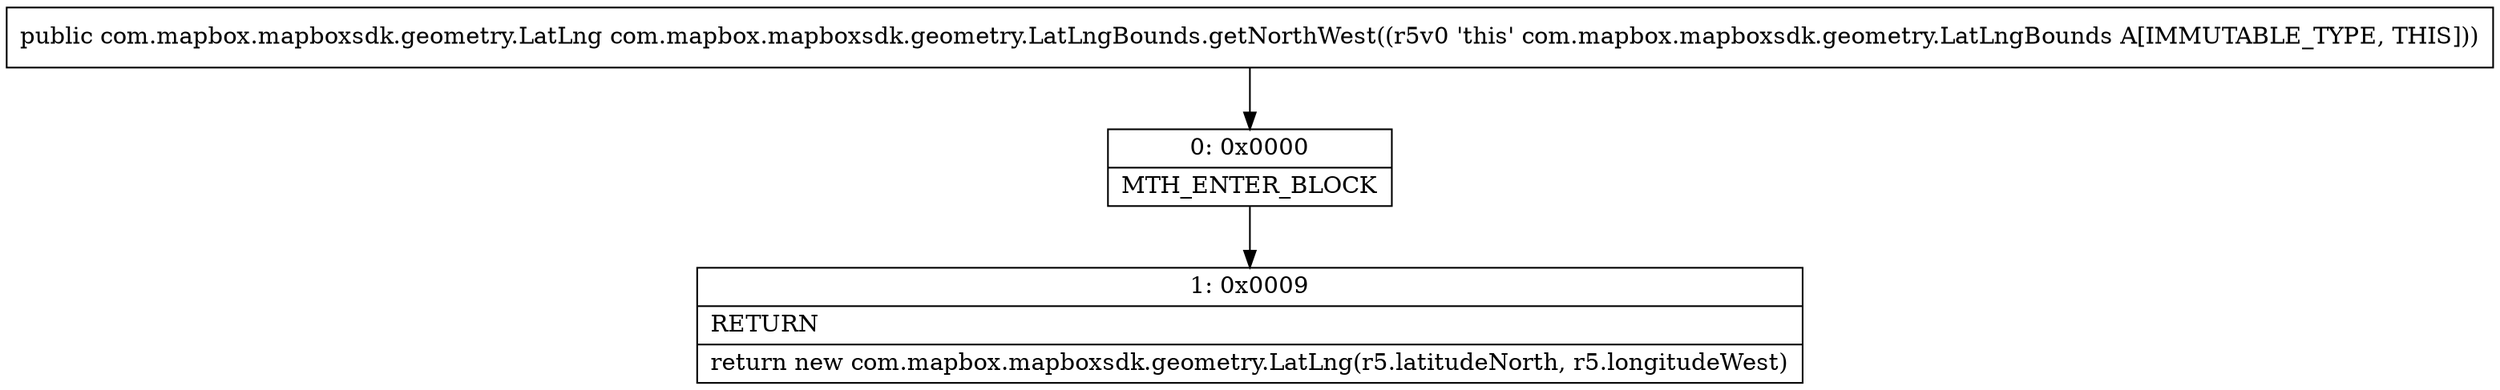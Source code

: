 digraph "CFG forcom.mapbox.mapboxsdk.geometry.LatLngBounds.getNorthWest()Lcom\/mapbox\/mapboxsdk\/geometry\/LatLng;" {
Node_0 [shape=record,label="{0\:\ 0x0000|MTH_ENTER_BLOCK\l}"];
Node_1 [shape=record,label="{1\:\ 0x0009|RETURN\l|return new com.mapbox.mapboxsdk.geometry.LatLng(r5.latitudeNorth, r5.longitudeWest)\l}"];
MethodNode[shape=record,label="{public com.mapbox.mapboxsdk.geometry.LatLng com.mapbox.mapboxsdk.geometry.LatLngBounds.getNorthWest((r5v0 'this' com.mapbox.mapboxsdk.geometry.LatLngBounds A[IMMUTABLE_TYPE, THIS])) }"];
MethodNode -> Node_0;
Node_0 -> Node_1;
}

